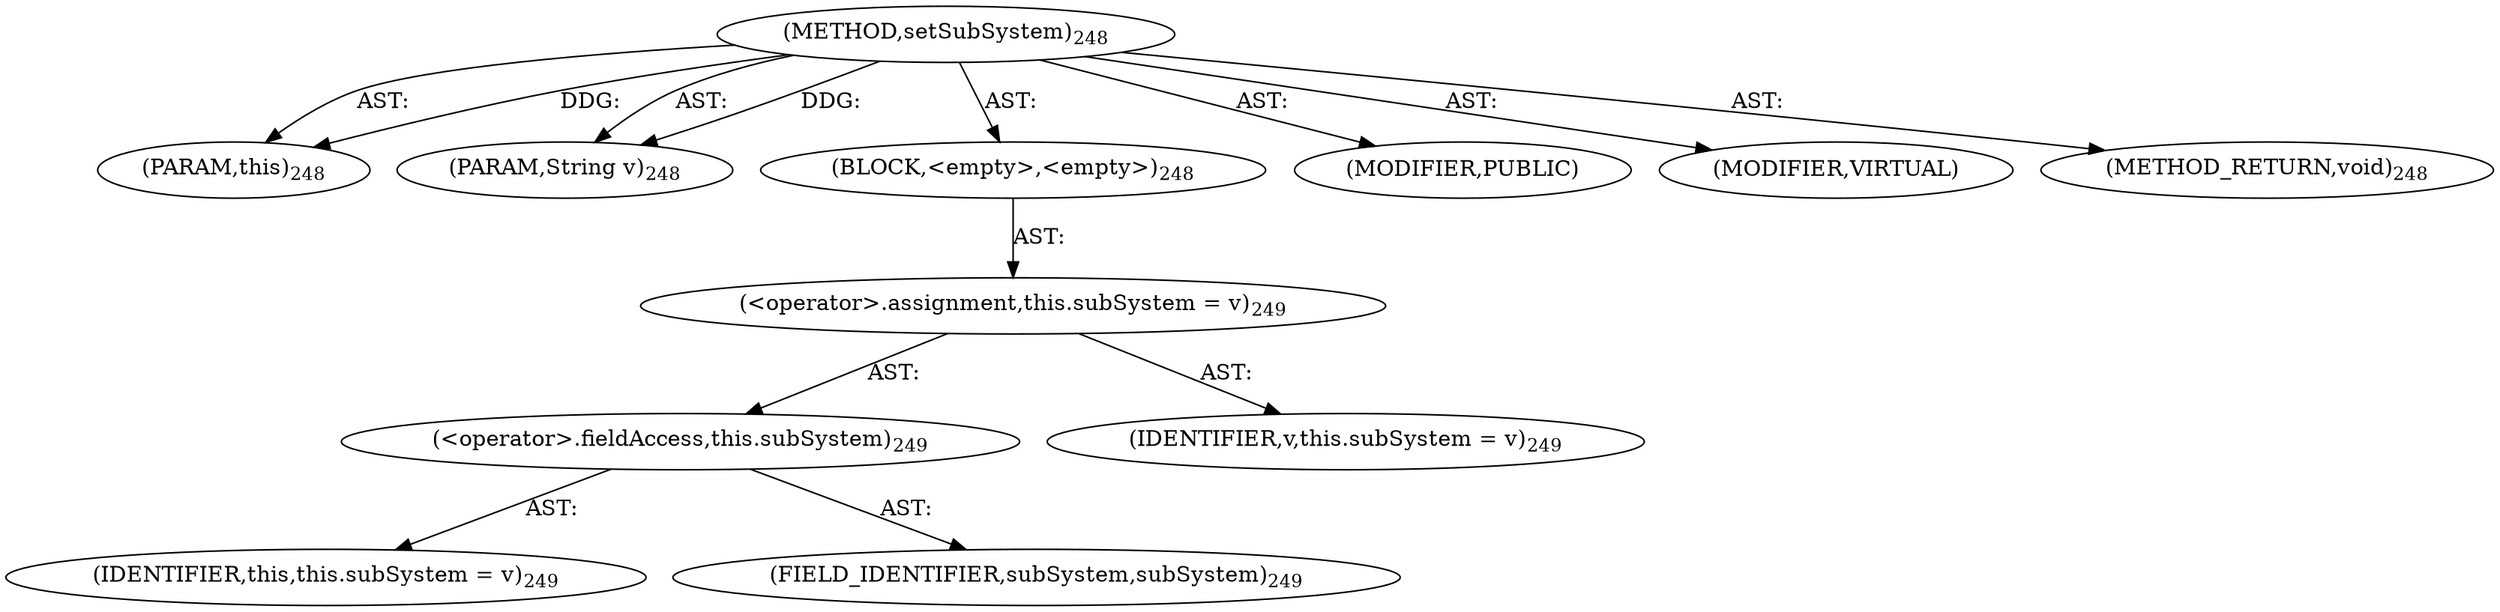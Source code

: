 digraph "setSubSystem" {  
"111669149708" [label = <(METHOD,setSubSystem)<SUB>248</SUB>> ]
"115964116998" [label = <(PARAM,this)<SUB>248</SUB>> ]
"115964117013" [label = <(PARAM,String v)<SUB>248</SUB>> ]
"25769803797" [label = <(BLOCK,&lt;empty&gt;,&lt;empty&gt;)<SUB>248</SUB>> ]
"30064771188" [label = <(&lt;operator&gt;.assignment,this.subSystem = v)<SUB>249</SUB>> ]
"30064771189" [label = <(&lt;operator&gt;.fieldAccess,this.subSystem)<SUB>249</SUB>> ]
"68719476761" [label = <(IDENTIFIER,this,this.subSystem = v)<SUB>249</SUB>> ]
"55834574869" [label = <(FIELD_IDENTIFIER,subSystem,subSystem)<SUB>249</SUB>> ]
"68719476831" [label = <(IDENTIFIER,v,this.subSystem = v)<SUB>249</SUB>> ]
"133143986206" [label = <(MODIFIER,PUBLIC)> ]
"133143986207" [label = <(MODIFIER,VIRTUAL)> ]
"128849018892" [label = <(METHOD_RETURN,void)<SUB>248</SUB>> ]
  "111669149708" -> "115964116998"  [ label = "AST: "] 
  "111669149708" -> "115964117013"  [ label = "AST: "] 
  "111669149708" -> "25769803797"  [ label = "AST: "] 
  "111669149708" -> "133143986206"  [ label = "AST: "] 
  "111669149708" -> "133143986207"  [ label = "AST: "] 
  "111669149708" -> "128849018892"  [ label = "AST: "] 
  "25769803797" -> "30064771188"  [ label = "AST: "] 
  "30064771188" -> "30064771189"  [ label = "AST: "] 
  "30064771188" -> "68719476831"  [ label = "AST: "] 
  "30064771189" -> "68719476761"  [ label = "AST: "] 
  "30064771189" -> "55834574869"  [ label = "AST: "] 
  "111669149708" -> "115964116998"  [ label = "DDG: "] 
  "111669149708" -> "115964117013"  [ label = "DDG: "] 
}
